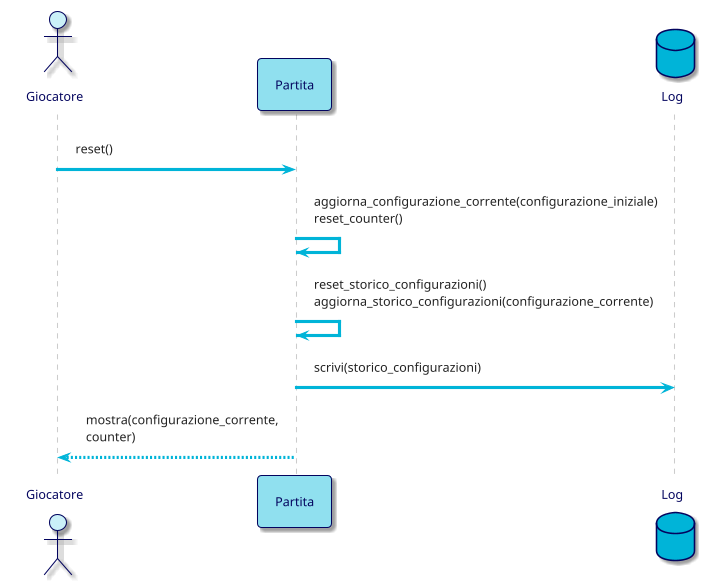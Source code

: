 @startuml
!theme materia-outline

skinparam ArrowColor #00B4D8
skinparam ActorBorderColor #03045E
skinparam ActorFontColor #03045E
skinparam ActorBackgroundColor #CAF0F8
skinparam ParticipantFontColor #03045E
skinparam ParticipantBorderColor #03045E
skinparam ParticipantBackgroundColor #90E0EF
skinparam DatabaseBorderColor #03045E
skinparam DatabaseBackgroundColor #00B4D8
skinparam DatabaseFontColor #03045E
skinparam BackgroundColor #FFFFFF

actor Giocatore
participant Partita
database Log

Giocatore -> Partita: reset()

Partita -> Partita: aggiorna_configurazione_corrente(configurazione_iniziale)\nreset_counter()
Partita -> Partita: reset_storico_configurazioni() \naggiorna_storico_configurazioni(configurazione_corrente)
Partita -> Log: scrivi(storico_configurazioni)

Partita --> Giocatore: mostra(configurazione_corrente,\ncounter)

@enduml